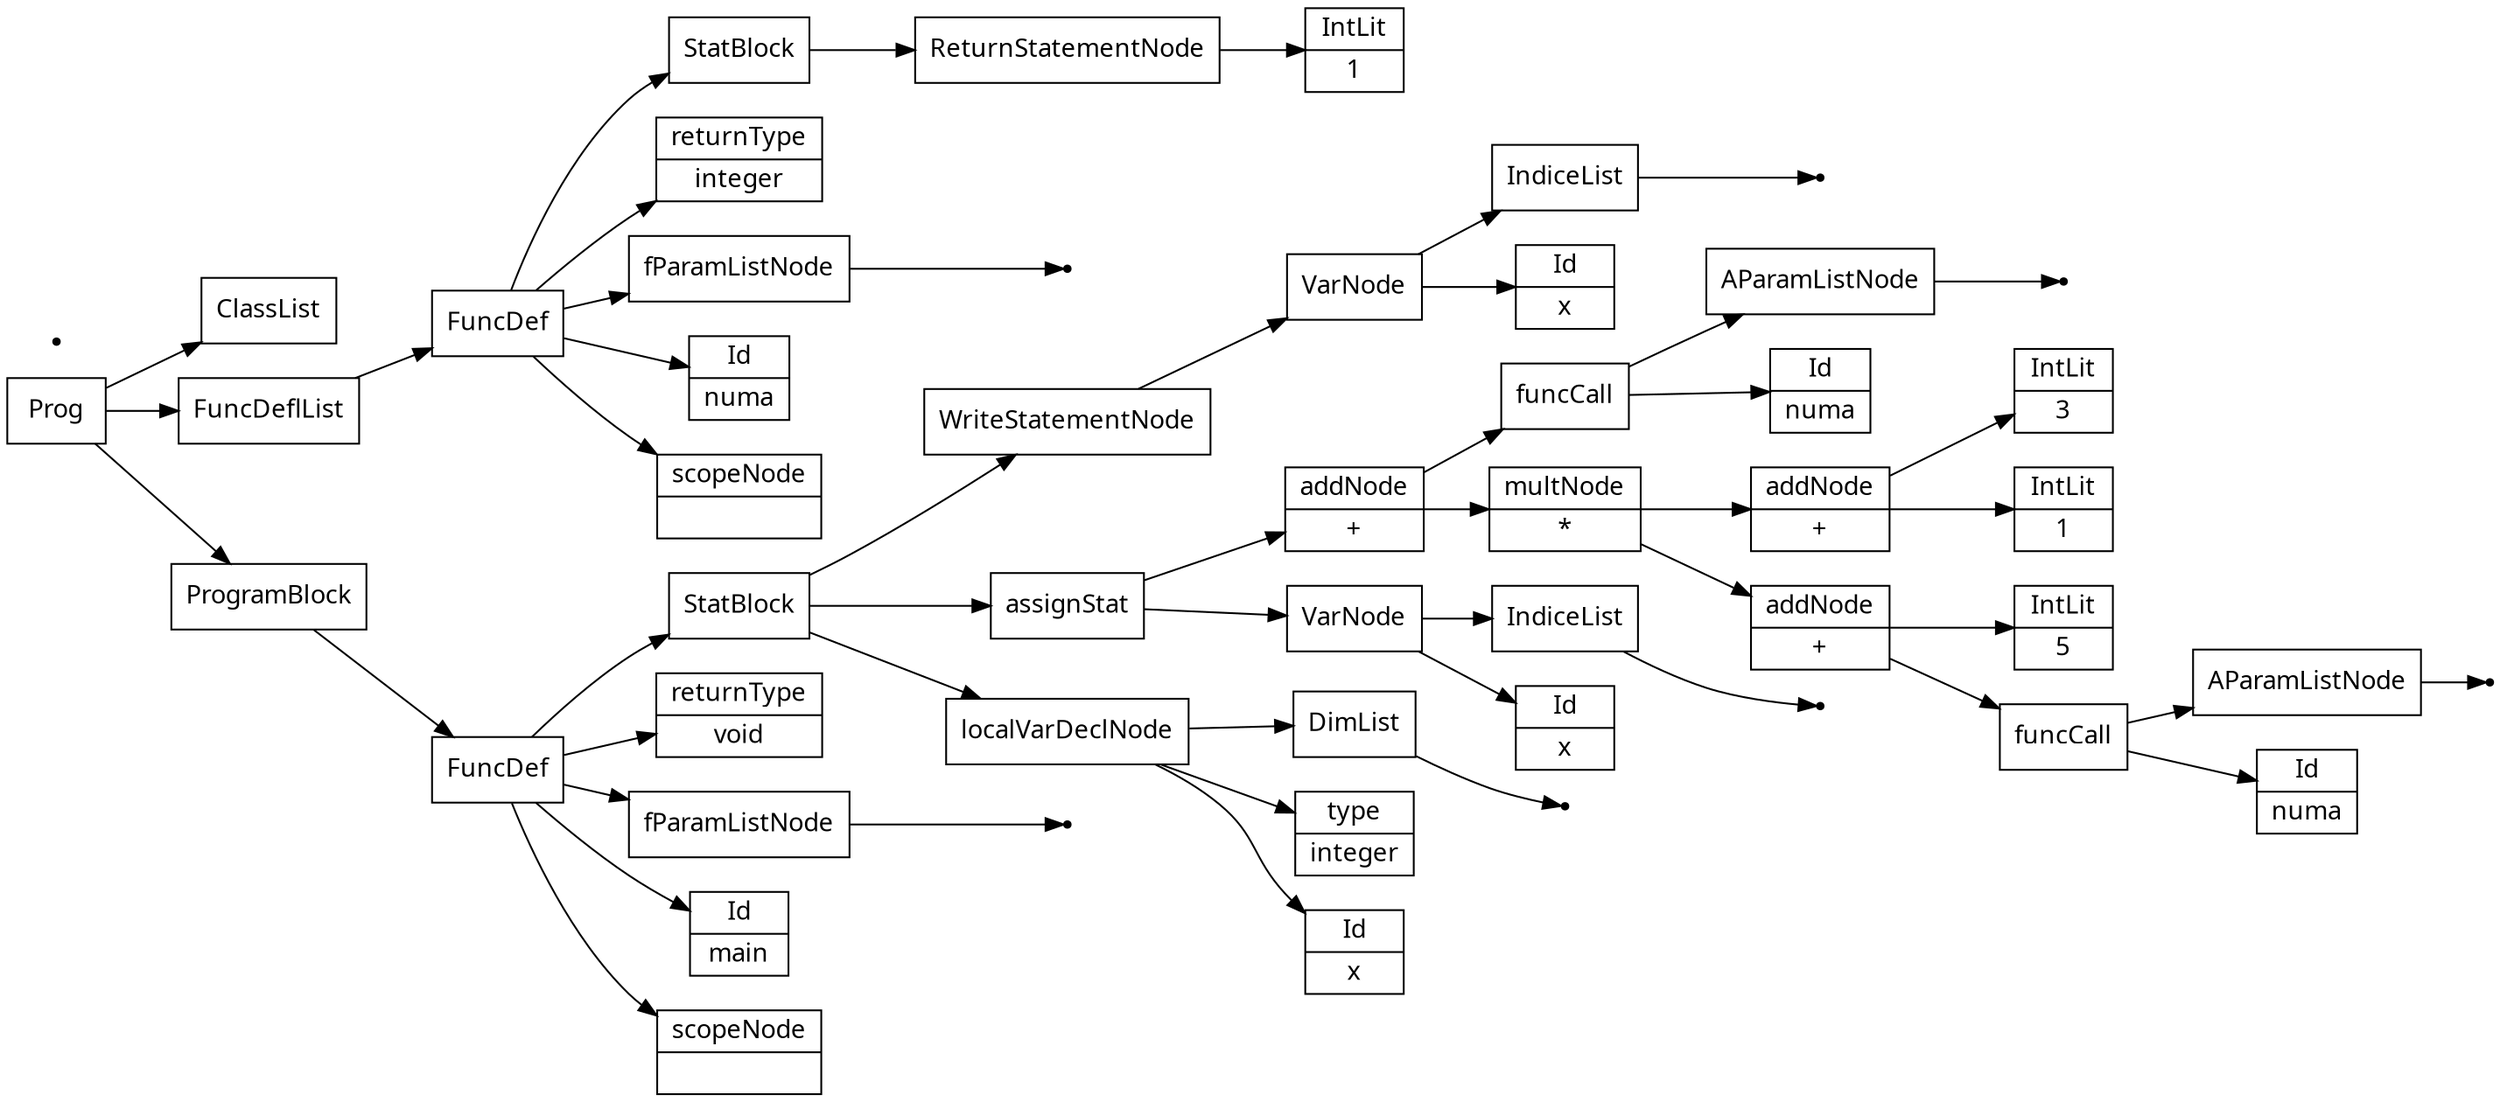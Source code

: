digraph AST {
node [shape=record];
 node [fontname=Sans];charset="UTF-8" splines=true splines=spline rankdir =LR ordering="out"
1[label="scopeNode| "];
none3[shape="point"];
4[label="fParamListNode"];
4->none3;
5[label="returnType|void"];
7[label="Id|x"];
8[label="type|integer"];
none10[shape="point"];
11[label="DimList"];
11->none10;
12[label="localVarDeclNode"];
12->11;
12->8;
12->7;
13[label="Id|x"];
none15[shape="point"];
16[label="IndiceList"];
16->none15;
17[label="VarNode"];
17->16;
17->13;
18[label="Id|numa"];
none20[shape="point"];
21[label="AParamListNode"];
21->none20;
22[label="funcCall"];
22->21;
22->18;
23[label="addNode|+"];
24[label="IntLit|5"];
23->24;
23->22;
25[label="multNode|*"];
26[label="IntLit|1"];
27[label="addNode|+"];
28[label="IntLit|3"];
27->28;
27->26;
25->27;
25->23;
29[label="addNode|+"];
30[label="Id|numa"];
none32[shape="point"];
33[label="AParamListNode"];
33->none32;
34[label="funcCall"];
34->33;
34->30;
29->34;
29->25;
35[label="assignStat"];
35->29;
35->17;
36[label="Id|x"];
none38[shape="point"];
39[label="IndiceList"];
39->none38;
40[label="VarNode"];
40->39;
40->36;
41[label="WriteStatementNode"];
41->40;
42[label="StatBlock"];
42->41;
42->35;
42->12;
43[label="FuncDef"];
0[label="Id|main"];
43->42;
43->5;
43->4;
43->0;
43->1;
45[label="scopeNode| "];
none47[shape="point"];
48[label="fParamListNode"];
48->none47;
49[label="returnType|integer"];
51[label="IntLit|1"];
52[label="ReturnStatementNode"];
52->51;
53[label="StatBlock"];
53->52;
54[label="FuncDef"];
44[label="Id|numa"];
54->53;
54->49;
54->48;
54->44;
54->45;
55[label="ClassList"];
56[label="FuncDeflList"];
57[label="Prog"];
58[label="ProgramBlock"];
56->54;
58->43;
none59[shape="point"];
57->55;
57->56;
57->58;
}